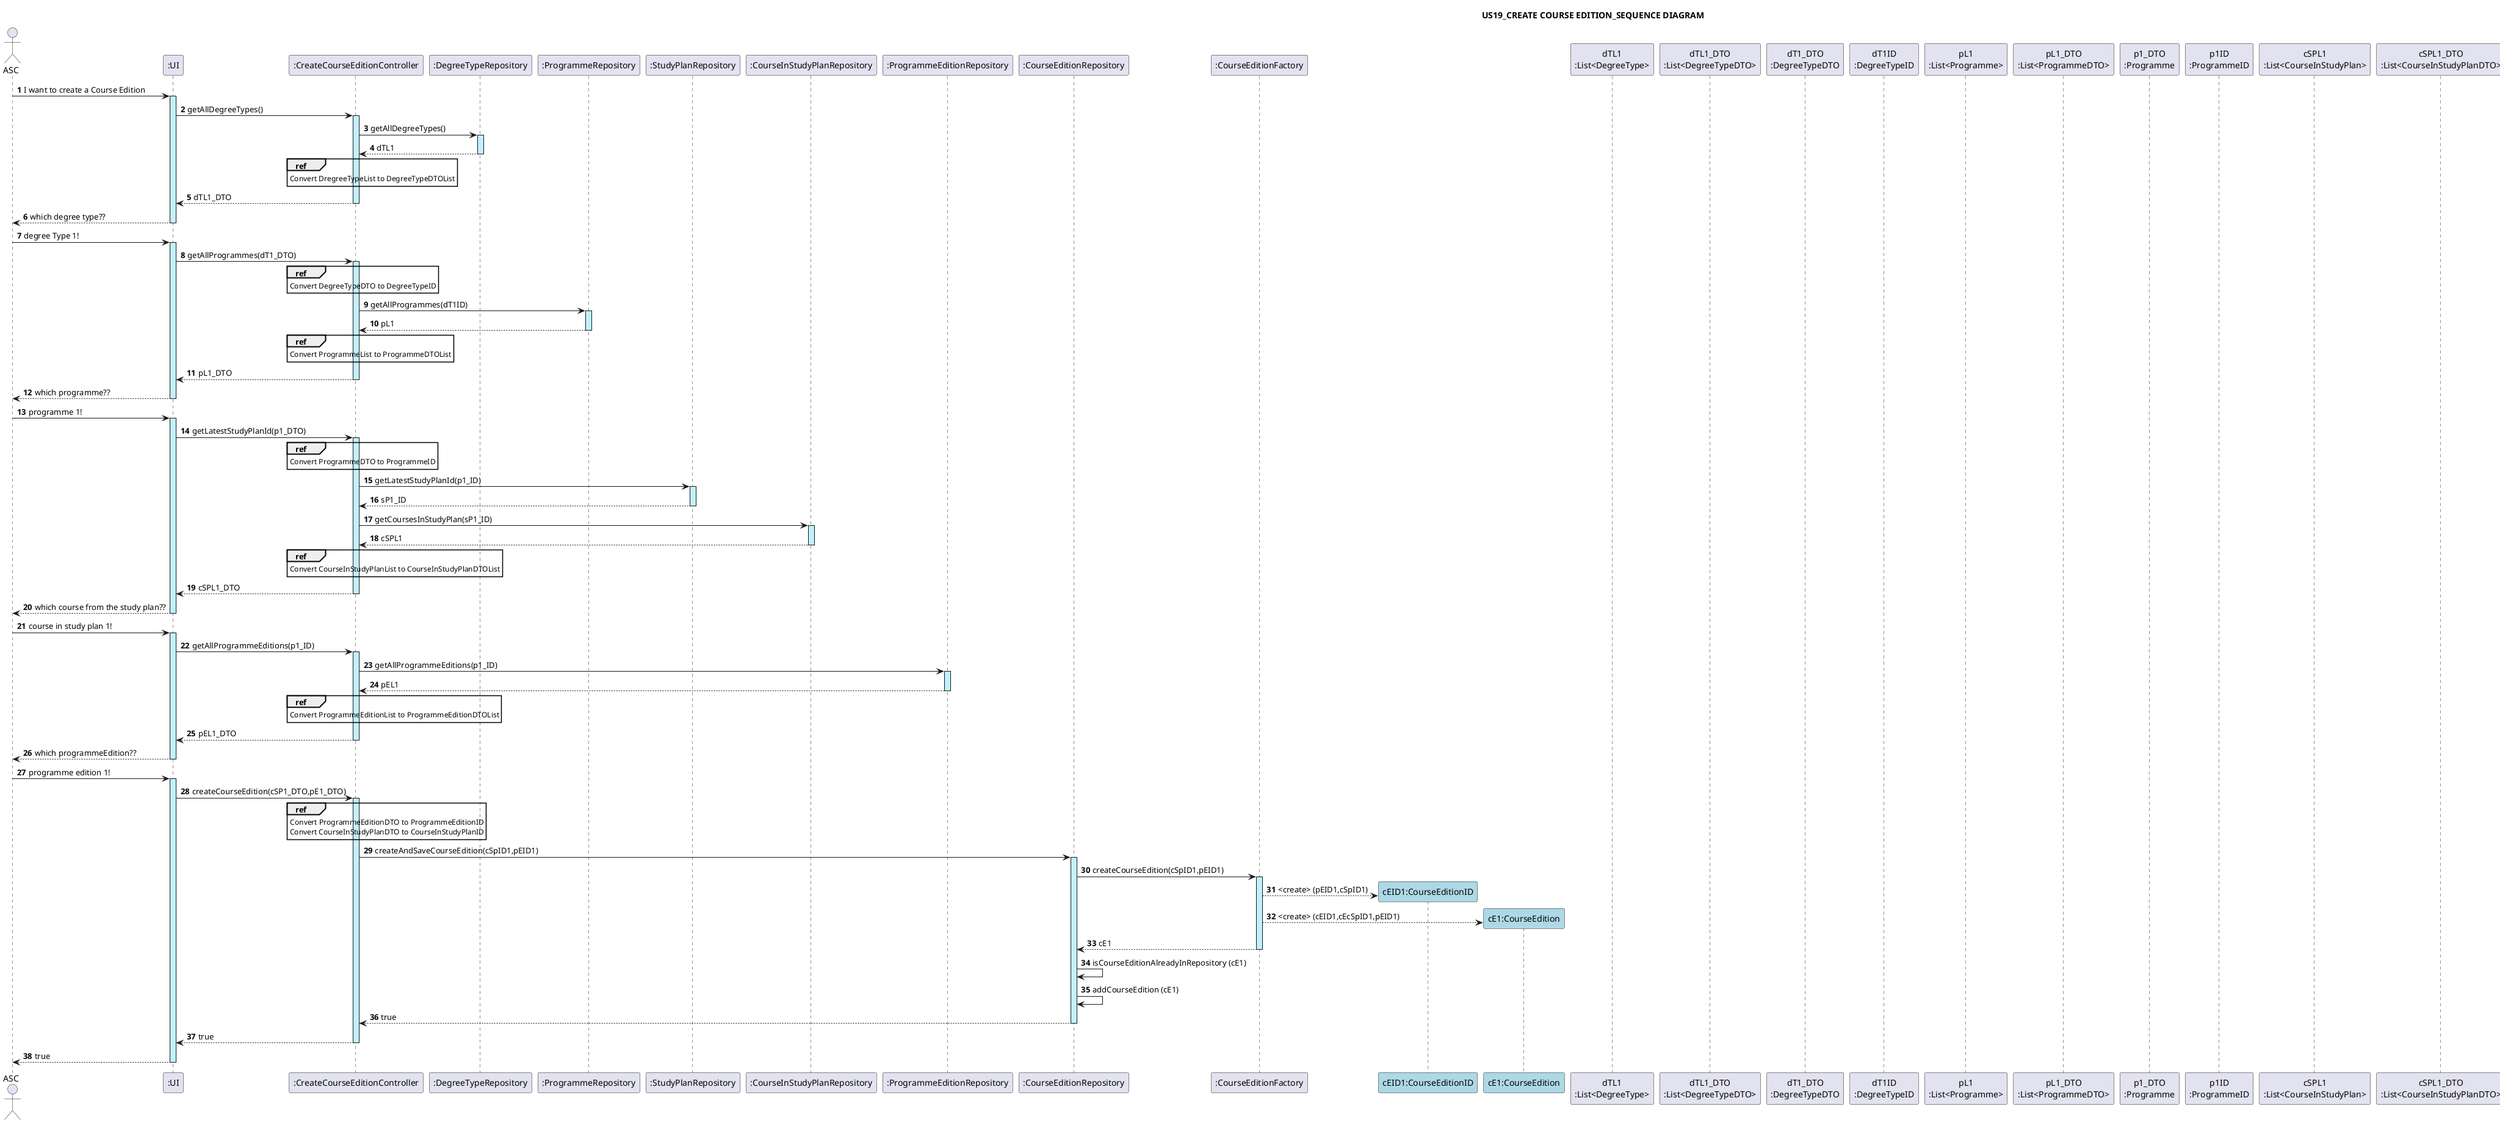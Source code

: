 @startuml
title: US19_CREATE COURSE EDITION_SEQUENCE DIAGRAM
autonumber

actor ASC
participant ":UI" as UI
participant ":CreateCourseEditionController" as CT
participant ":DegreeTypeRepository" as DTR
participant ":ProgrammeRepository" as PR
participant ":StudyPlanRepository" as SPR
participant ":CourseInStudyPlanRepository" as CSPR
participant ":ProgrammeEditionRepository" as PER
participant ":CourseEditionRepository" as CER
participant ":CourseEditionFactory" as CEF


ASC -> UI ++ #application :  I want to create a Course Edition
UI -> CT ++ #application: getAllDegreeTypes()
CT -> DTR ++ #application: getAllDegreeTypes()
DTR --> CT -- : dTL1
ref over CT
    Convert DregreeTypeList to DegreeTypeDTOList
end ref
CT --> UI -- : dTL1_DTO
UI --> ASC -- : which degree type??

ASC -> UI ++ #application :  degree Type 1!
UI -> CT ++ #application: getAllProgrammes(dT1_DTO)
ref over CT
    Convert DegreeTypeDTO to DegreeTypeID
end ref
CT -> PR ++ #application: getAllProgrammes(dT1ID)
PR --> CT -- : pL1
ref over CT
    Convert ProgrammeList to ProgrammeDTOList
end ref
CT --> UI -- : pL1_DTO
UI --> ASC -- : which programme??

ASC -> UI ++ #application : programme 1!
UI -> CT ++ #application: getLatestStudyPlanId(p1_DTO)
ref over CT
    Convert ProgrammeDTO to ProgrammeID
end ref
CT -> SPR ++ #application: getLatestStudyPlanId(p1_ID)
SPR --> CT -- : sP1_ID
CT -> CSPR ++ #application: getCoursesInStudyPlan(sP1_ID)
CSPR --> CT -- : cSPL1
ref over CT
    Convert CourseInStudyPlanList to CourseInStudyPlanDTOList
end ref
CT --> UI -- : cSPL1_DTO
UI --> ASC -- : which course from the study plan??

ASC -> UI ++ #application : course in study plan 1!
UI -> CT ++ #application: getAllProgrammeEditions(p1_ID)
CT -> PER ++ #application: getAllProgrammeEditions(p1_ID)
PER --> CT -- : pEL1
ref over CT
    Convert ProgrammeEditionList to ProgrammeEditionDTOList
end ref
CT --> UI -- : pEL1_DTO
UI --> ASC -- : which programmeEdition??


ASC -> UI ++ #application : programme edition 1!
UI -> CT ++ #application : createCourseEdition(cSP1_DTO,pE1_DTO)
ref over CT
    Convert ProgrammeEditionDTO to ProgrammeEditionID
    Convert CourseInStudyPlanDTO to CourseInStudyPlanID
end ref
CT -> CER ++ #application : createAndSaveCourseEdition(cSpID1,pEID1)
CER -> CEF ++ #application : createCourseEdition(cSpID1,pEID1)

create "cEID1:CourseEditionID" as CEID #lightblue
CEF --> CEID : <create> (pEID1,cSpID1)
create "cE1:CourseEdition" as CE #lightblue
CEF --> CE : <create> (cEID1,cEcSpID1,pEID1)
CEF --> CER -- : cE1
CER -> CER : isCourseEditionAlreadyInRepository (cE1)
CER -> CER : addCourseEdition (cE1)

CER --> CT --: true
CT --> UI --: true
UI --> ASC --: true

participant "dTL1\n:List<DegreeType>" as DTL
participant "dTL1_DTO\n:List<DegreeTypeDTO>" as DTL_DTO
participant "dT1_DTO\n:DegreeTypeDTO" as DT_DTO
participant "dT1ID\n:DegreeTypeID" as DT_ID
participant "pL1\n:List<Programme>" as PL
participant "pL1_DTO\n:List<ProgrammeDTO>" as PL_DTO
participant "p1_DTO\n:Programme" as PG_DTO
participant "p1ID\n:ProgrammeID" as PG_ID
participant "cSPL1\n:List<CourseInStudyPlan>" as CSPL
participant "cSPL1_DTO\n:List<CourseInStudyPlanDTO>" as CSPL_DTO
participant "cSP1_DTO\n:CourseInStudyPlanDTO" as CSP_DTO
participant "cSP1_ID\n:CourseInStudyPlanID" as CSP_ID
participant "pEL1\n:List<ProgrammeEdition>" as PEL
participant "pEL1_DTO\n:List<ProgrammeEditionDTO>" as PEL_DTO
participant "pE1_DTO\n:ProgrammeEditionDTO" as PE_DTO
participant "pE1_ID\n:ProgrammeEditionID" as PE_ID

@enduml